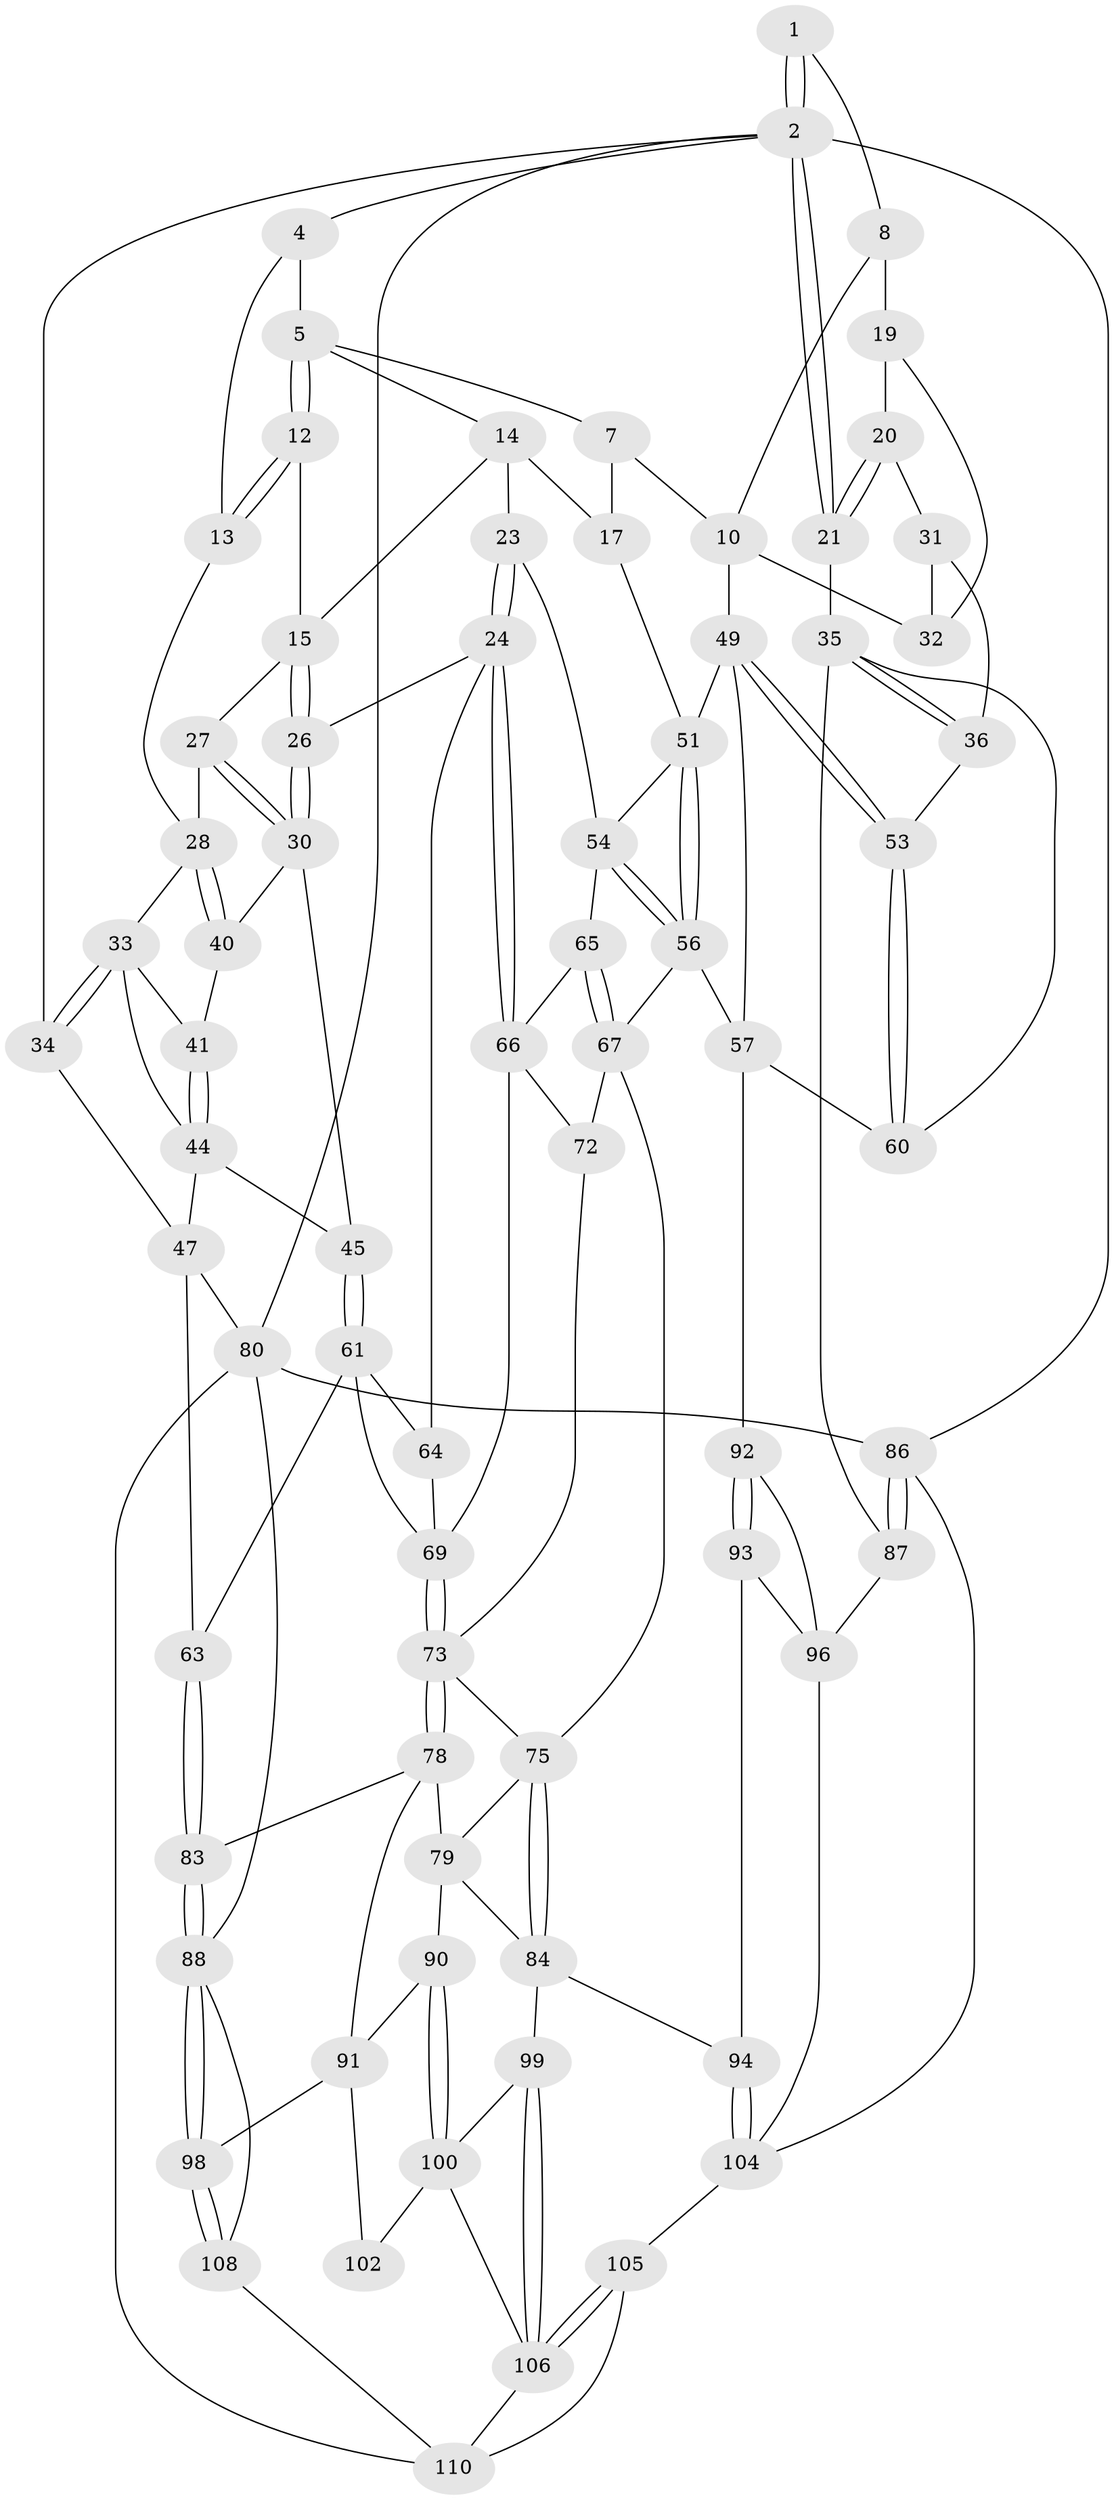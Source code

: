 // Generated by graph-tools (version 1.1) at 2025/24/03/03/25 07:24:32]
// undirected, 72 vertices, 159 edges
graph export_dot {
graph [start="1"]
  node [color=gray90,style=filled];
  1 [pos="+0.8281236151323891+0"];
  2 [pos="+1+0",super="+3"];
  4 [pos="+0+0"];
  5 [pos="+0.3382106596967673+0",super="+6"];
  7 [pos="+0.7684364370058281+0",super="+11"];
  8 [pos="+0.8344881838093012+0",super="+9"];
  10 [pos="+0.8042127488104589+0.2086670172126649",super="+39"];
  12 [pos="+0.2033398057948369+0.05312051073778521"];
  13 [pos="+0.12502910075543613+0.10089824741556662"];
  14 [pos="+0.3978759171024946+0",super="+18"];
  15 [pos="+0.3362930891180232+0.11352309133453199",super="+16"];
  17 [pos="+0.5768882494531623+0.18451079393755368"];
  19 [pos="+0.9196147090767953+0.06258040186906162",super="+22"];
  20 [pos="+1+0.11288413082262987"];
  21 [pos="+1+0.023019979433116258"];
  23 [pos="+0.4495706998755837+0.2577937257618056"];
  24 [pos="+0.37993586276469665+0.30084125721603583",super="+25"];
  26 [pos="+0.3624596870000869+0.2912477756981772"];
  27 [pos="+0.24827778688048174+0.16690653030007366"];
  28 [pos="+0.12537271817446222+0.16372983832760235",super="+29"];
  30 [pos="+0.2981074885269392+0.2779035342580259",super="+43"];
  31 [pos="+0.9595234145330652+0.14810061251312642",super="+37"];
  32 [pos="+0.9151010088931711+0.15294650212215574",super="+38"];
  33 [pos="+0+0.13875030840056107",super="+42"];
  34 [pos="+0+0.1134278152947824"];
  35 [pos="+1+0.3279042880606887",super="+77"];
  36 [pos="+1+0.3284159743871792"];
  40 [pos="+0.15514072934004108+0.24003640041182311"];
  41 [pos="+0.1179962629190293+0.26986543798774276"];
  44 [pos="+0.0873826903259416+0.3216240981925092",super="+46"];
  45 [pos="+0.21022267655769314+0.3350776689874842"];
  47 [pos="+0.01692650904689137+0.42804691439585024",super="+48"];
  49 [pos="+0.8081866671442094+0.2467775632255652",super="+50"];
  51 [pos="+0.7371948867621216+0.33557499087735565",super="+52"];
  53 [pos="+0.93788050890182+0.39494839950165106"];
  54 [pos="+0.6255534124780634+0.4154068080400422",super="+55"];
  56 [pos="+0.6422453880692638+0.44607560643340316",super="+59"];
  57 [pos="+0.8186374147087595+0.5009399473006347",super="+58"];
  60 [pos="+0.8804765894108987+0.4720386359380123"];
  61 [pos="+0.20415522932930594+0.3493095976782987",super="+62"];
  63 [pos="+0.025899851162329374+0.42998956418276596"];
  64 [pos="+0.19927597276295123+0.44831126624336487"];
  65 [pos="+0.47291024310946556+0.3940761636110911"];
  66 [pos="+0.3834967392448558+0.3212824763852071",super="+68"];
  67 [pos="+0.5302717244872782+0.519372119912859",super="+71"];
  69 [pos="+0.20925611516392972+0.48619680713352376",super="+70"];
  72 [pos="+0.3786803659795044+0.36787491468944294"];
  73 [pos="+0.21606976883505344+0.499332130822451",super="+74"];
  75 [pos="+0.4530177104686346+0.5887555246536972",super="+76"];
  78 [pos="+0.21962191126075253+0.5133301220129872",super="+82"];
  79 [pos="+0.3018747914409163+0.5223332899783492",super="+85"];
  80 [pos="+0+0.712193348899254",super="+81"];
  83 [pos="+0.13147749091068348+0.5500882552708978"];
  84 [pos="+0.43859255149115733+0.6413672334080134",super="+95"];
  86 [pos="+1+1"];
  87 [pos="+1+0.8712778607435271"];
  88 [pos="+0+0.7218902493792665",super="+89"];
  90 [pos="+0.2175552603348744+0.6220601881124661"];
  91 [pos="+0.21254307295594382+0.6203312713980469",super="+97"];
  92 [pos="+0.7548997863393629+0.5912048408941815"];
  93 [pos="+0.6359559392308045+0.7026504944789578"];
  94 [pos="+0.4659887285322748+0.6904887329494687"];
  96 [pos="+0.8212073111392534+0.6606780910147119",super="+103"];
  98 [pos="+0+0.7201833296902567"];
  99 [pos="+0.3692811875795565+0.7545063069652789"];
  100 [pos="+0.3160867343155875+0.751233828873852",super="+101"];
  102 [pos="+0.20212614560167574+0.7751365880448677"];
  104 [pos="+0.6033991955218825+1",super="+107"];
  105 [pos="+0.4862732585333309+1"];
  106 [pos="+0.37125218522437803+0.9462005411689293",super="+109"];
  108 [pos="+0.1827653213799038+0.7742569797241745",super="+111"];
  110 [pos="+0.15913063666891503+0.9291742000592413",super="+112"];
  1 -- 2;
  1 -- 2;
  1 -- 8;
  2 -- 21;
  2 -- 21;
  2 -- 86;
  2 -- 34;
  2 -- 4;
  2 -- 80;
  4 -- 5;
  4 -- 13;
  5 -- 12;
  5 -- 12;
  5 -- 14;
  5 -- 7;
  7 -- 17;
  7 -- 10;
  8 -- 19 [weight=2];
  8 -- 10;
  10 -- 49;
  10 -- 32;
  12 -- 13;
  12 -- 13;
  12 -- 15;
  13 -- 28;
  14 -- 15;
  14 -- 17;
  14 -- 23;
  15 -- 26;
  15 -- 26;
  15 -- 27;
  17 -- 51;
  19 -- 20;
  19 -- 32;
  20 -- 21;
  20 -- 21;
  20 -- 31;
  21 -- 35;
  23 -- 24;
  23 -- 24;
  23 -- 54;
  24 -- 66;
  24 -- 66;
  24 -- 26;
  24 -- 64;
  26 -- 30;
  26 -- 30;
  27 -- 28;
  27 -- 30;
  27 -- 30;
  28 -- 40;
  28 -- 40;
  28 -- 33;
  30 -- 40;
  30 -- 45;
  31 -- 32 [weight=2];
  31 -- 36;
  33 -- 34;
  33 -- 34;
  33 -- 44;
  33 -- 41;
  34 -- 47;
  35 -- 36;
  35 -- 36;
  35 -- 60;
  35 -- 87;
  36 -- 53;
  40 -- 41;
  41 -- 44;
  41 -- 44;
  44 -- 45;
  44 -- 47;
  45 -- 61;
  45 -- 61;
  47 -- 63;
  47 -- 80;
  49 -- 53;
  49 -- 53;
  49 -- 51;
  49 -- 57;
  51 -- 56;
  51 -- 56;
  51 -- 54;
  53 -- 60;
  53 -- 60;
  54 -- 56;
  54 -- 56;
  54 -- 65;
  56 -- 57;
  56 -- 67;
  57 -- 60;
  57 -- 92;
  61 -- 64;
  61 -- 69;
  61 -- 63;
  63 -- 83;
  63 -- 83;
  64 -- 69;
  65 -- 66;
  65 -- 67;
  65 -- 67;
  66 -- 72;
  66 -- 69;
  67 -- 72;
  67 -- 75;
  69 -- 73;
  69 -- 73;
  72 -- 73;
  73 -- 78;
  73 -- 78;
  73 -- 75;
  75 -- 84;
  75 -- 84;
  75 -- 79;
  78 -- 79;
  78 -- 83;
  78 -- 91;
  79 -- 90;
  79 -- 84;
  80 -- 88;
  80 -- 86;
  80 -- 110;
  83 -- 88;
  83 -- 88;
  84 -- 99;
  84 -- 94;
  86 -- 87;
  86 -- 87;
  86 -- 104;
  87 -- 96;
  88 -- 98;
  88 -- 98;
  88 -- 108;
  90 -- 91;
  90 -- 100;
  90 -- 100;
  91 -- 98;
  91 -- 102;
  92 -- 93;
  92 -- 93;
  92 -- 96;
  93 -- 94;
  93 -- 96;
  94 -- 104;
  94 -- 104;
  96 -- 104;
  98 -- 108;
  98 -- 108;
  99 -- 100;
  99 -- 106;
  99 -- 106;
  100 -- 106;
  100 -- 102;
  104 -- 105;
  105 -- 106;
  105 -- 106;
  105 -- 110;
  106 -- 110;
  108 -- 110;
}
